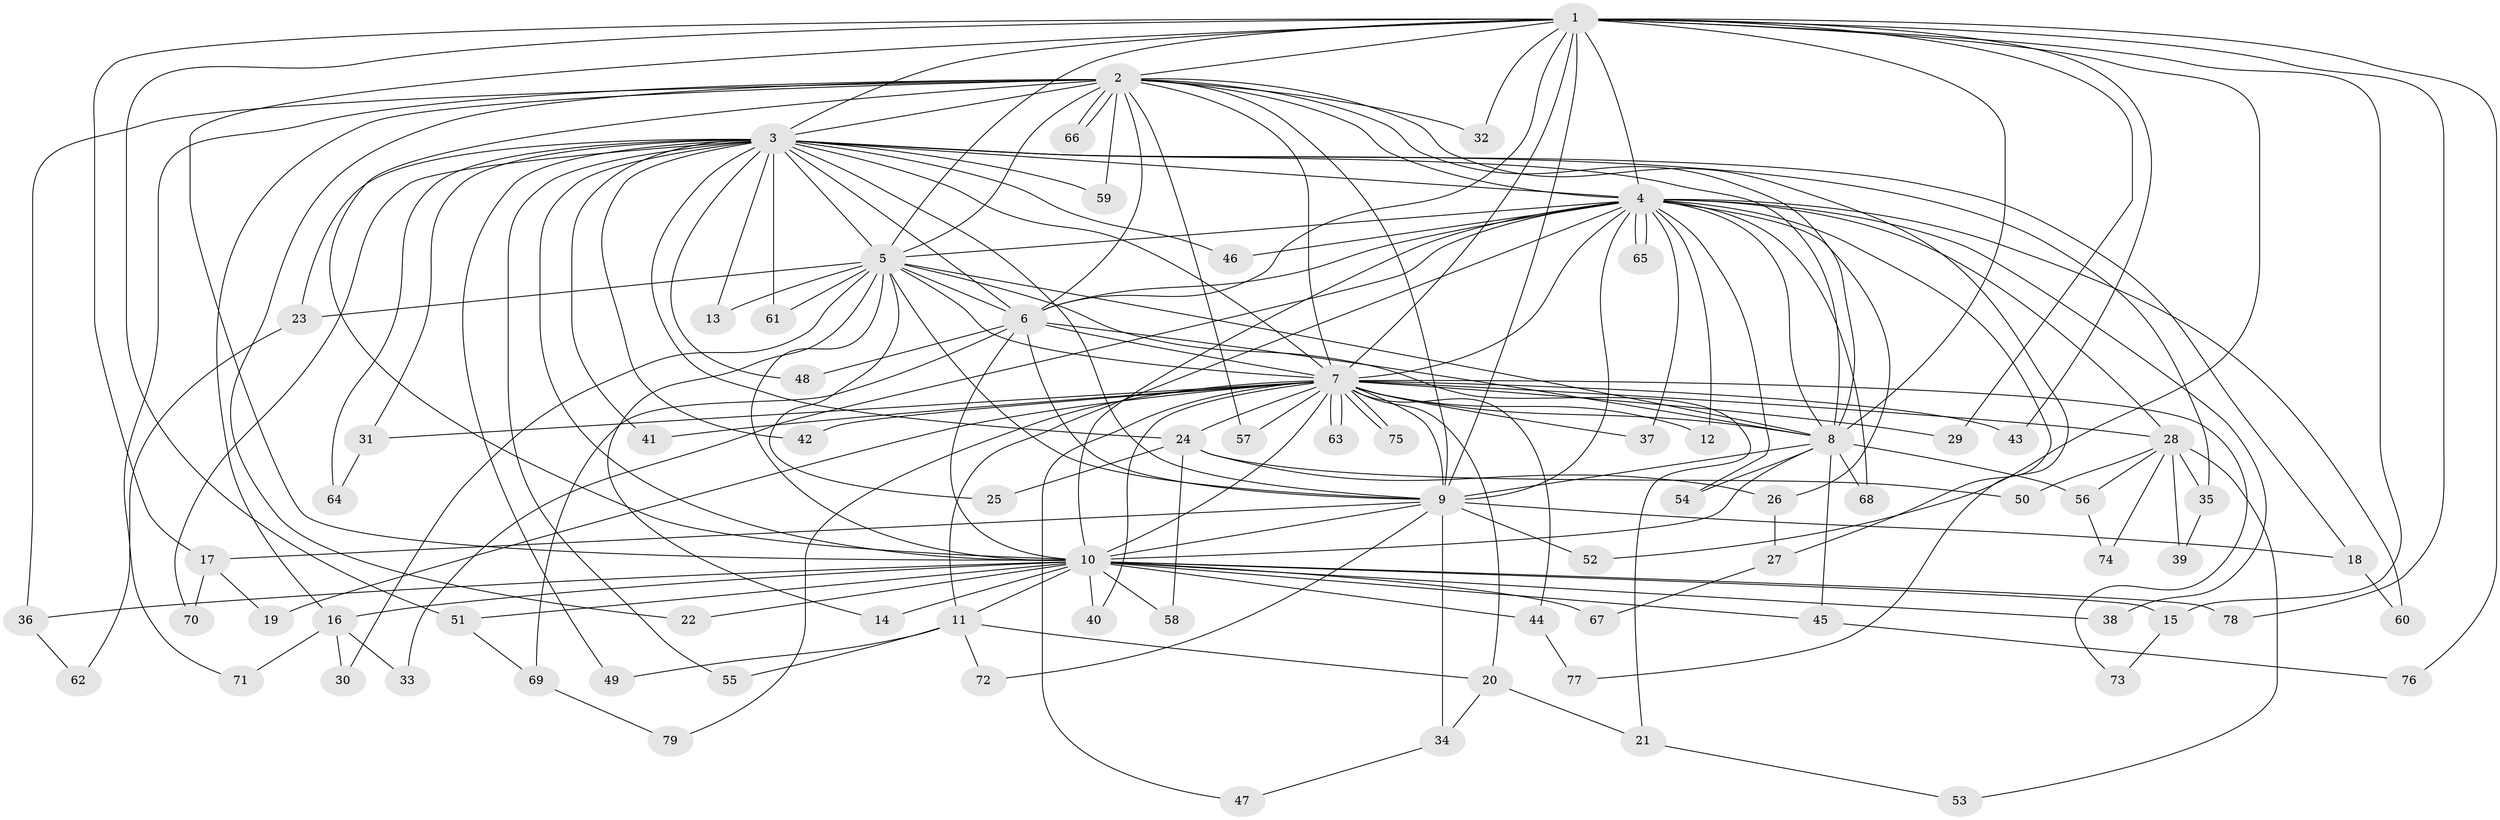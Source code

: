 // coarse degree distribution, {15: 0.01639344262295082, 17: 0.03278688524590164, 22: 0.01639344262295082, 19: 0.01639344262295082, 28: 0.01639344262295082, 11: 0.01639344262295082, 13: 0.01639344262295082, 21: 0.01639344262295082, 6: 0.03278688524590164, 2: 0.5737704918032787, 5: 0.03278688524590164, 4: 0.01639344262295082, 3: 0.16393442622950818, 8: 0.01639344262295082, 1: 0.01639344262295082}
// Generated by graph-tools (version 1.1) at 2025/51/02/27/25 19:51:44]
// undirected, 79 vertices, 183 edges
graph export_dot {
graph [start="1"]
  node [color=gray90,style=filled];
  1;
  2;
  3;
  4;
  5;
  6;
  7;
  8;
  9;
  10;
  11;
  12;
  13;
  14;
  15;
  16;
  17;
  18;
  19;
  20;
  21;
  22;
  23;
  24;
  25;
  26;
  27;
  28;
  29;
  30;
  31;
  32;
  33;
  34;
  35;
  36;
  37;
  38;
  39;
  40;
  41;
  42;
  43;
  44;
  45;
  46;
  47;
  48;
  49;
  50;
  51;
  52;
  53;
  54;
  55;
  56;
  57;
  58;
  59;
  60;
  61;
  62;
  63;
  64;
  65;
  66;
  67;
  68;
  69;
  70;
  71;
  72;
  73;
  74;
  75;
  76;
  77;
  78;
  79;
  1 -- 2;
  1 -- 3;
  1 -- 4;
  1 -- 5;
  1 -- 6;
  1 -- 7;
  1 -- 8;
  1 -- 9;
  1 -- 10;
  1 -- 15;
  1 -- 17;
  1 -- 29;
  1 -- 32;
  1 -- 43;
  1 -- 51;
  1 -- 52;
  1 -- 76;
  1 -- 78;
  2 -- 3;
  2 -- 4;
  2 -- 5;
  2 -- 6;
  2 -- 7;
  2 -- 8;
  2 -- 9;
  2 -- 10;
  2 -- 16;
  2 -- 22;
  2 -- 32;
  2 -- 36;
  2 -- 57;
  2 -- 59;
  2 -- 66;
  2 -- 66;
  2 -- 71;
  2 -- 77;
  3 -- 4;
  3 -- 5;
  3 -- 6;
  3 -- 7;
  3 -- 8;
  3 -- 9;
  3 -- 10;
  3 -- 13;
  3 -- 18;
  3 -- 23;
  3 -- 24;
  3 -- 31;
  3 -- 35;
  3 -- 41;
  3 -- 42;
  3 -- 46;
  3 -- 48;
  3 -- 49;
  3 -- 55;
  3 -- 59;
  3 -- 61;
  3 -- 64;
  3 -- 70;
  4 -- 5;
  4 -- 6;
  4 -- 7;
  4 -- 8;
  4 -- 9;
  4 -- 10;
  4 -- 11;
  4 -- 12;
  4 -- 26;
  4 -- 27;
  4 -- 28;
  4 -- 33;
  4 -- 37;
  4 -- 38;
  4 -- 46;
  4 -- 54;
  4 -- 60;
  4 -- 65;
  4 -- 65;
  4 -- 68;
  5 -- 6;
  5 -- 7;
  5 -- 8;
  5 -- 9;
  5 -- 10;
  5 -- 13;
  5 -- 14;
  5 -- 21;
  5 -- 23;
  5 -- 25;
  5 -- 30;
  5 -- 61;
  6 -- 7;
  6 -- 8;
  6 -- 9;
  6 -- 10;
  6 -- 48;
  6 -- 69;
  7 -- 8;
  7 -- 9;
  7 -- 10;
  7 -- 12;
  7 -- 19;
  7 -- 20;
  7 -- 24;
  7 -- 28;
  7 -- 29;
  7 -- 31;
  7 -- 37;
  7 -- 40;
  7 -- 41;
  7 -- 42;
  7 -- 43;
  7 -- 44;
  7 -- 47;
  7 -- 57;
  7 -- 63;
  7 -- 63;
  7 -- 73;
  7 -- 75;
  7 -- 75;
  7 -- 79;
  8 -- 9;
  8 -- 10;
  8 -- 45;
  8 -- 54;
  8 -- 56;
  8 -- 68;
  9 -- 10;
  9 -- 17;
  9 -- 18;
  9 -- 34;
  9 -- 52;
  9 -- 72;
  10 -- 11;
  10 -- 14;
  10 -- 15;
  10 -- 16;
  10 -- 22;
  10 -- 36;
  10 -- 38;
  10 -- 40;
  10 -- 44;
  10 -- 45;
  10 -- 51;
  10 -- 58;
  10 -- 67;
  10 -- 78;
  11 -- 20;
  11 -- 49;
  11 -- 55;
  11 -- 72;
  15 -- 73;
  16 -- 30;
  16 -- 33;
  16 -- 71;
  17 -- 19;
  17 -- 70;
  18 -- 60;
  20 -- 21;
  20 -- 34;
  21 -- 53;
  23 -- 62;
  24 -- 25;
  24 -- 26;
  24 -- 50;
  24 -- 58;
  26 -- 27;
  27 -- 67;
  28 -- 35;
  28 -- 39;
  28 -- 50;
  28 -- 53;
  28 -- 56;
  28 -- 74;
  31 -- 64;
  34 -- 47;
  35 -- 39;
  36 -- 62;
  44 -- 77;
  45 -- 76;
  51 -- 69;
  56 -- 74;
  69 -- 79;
}
